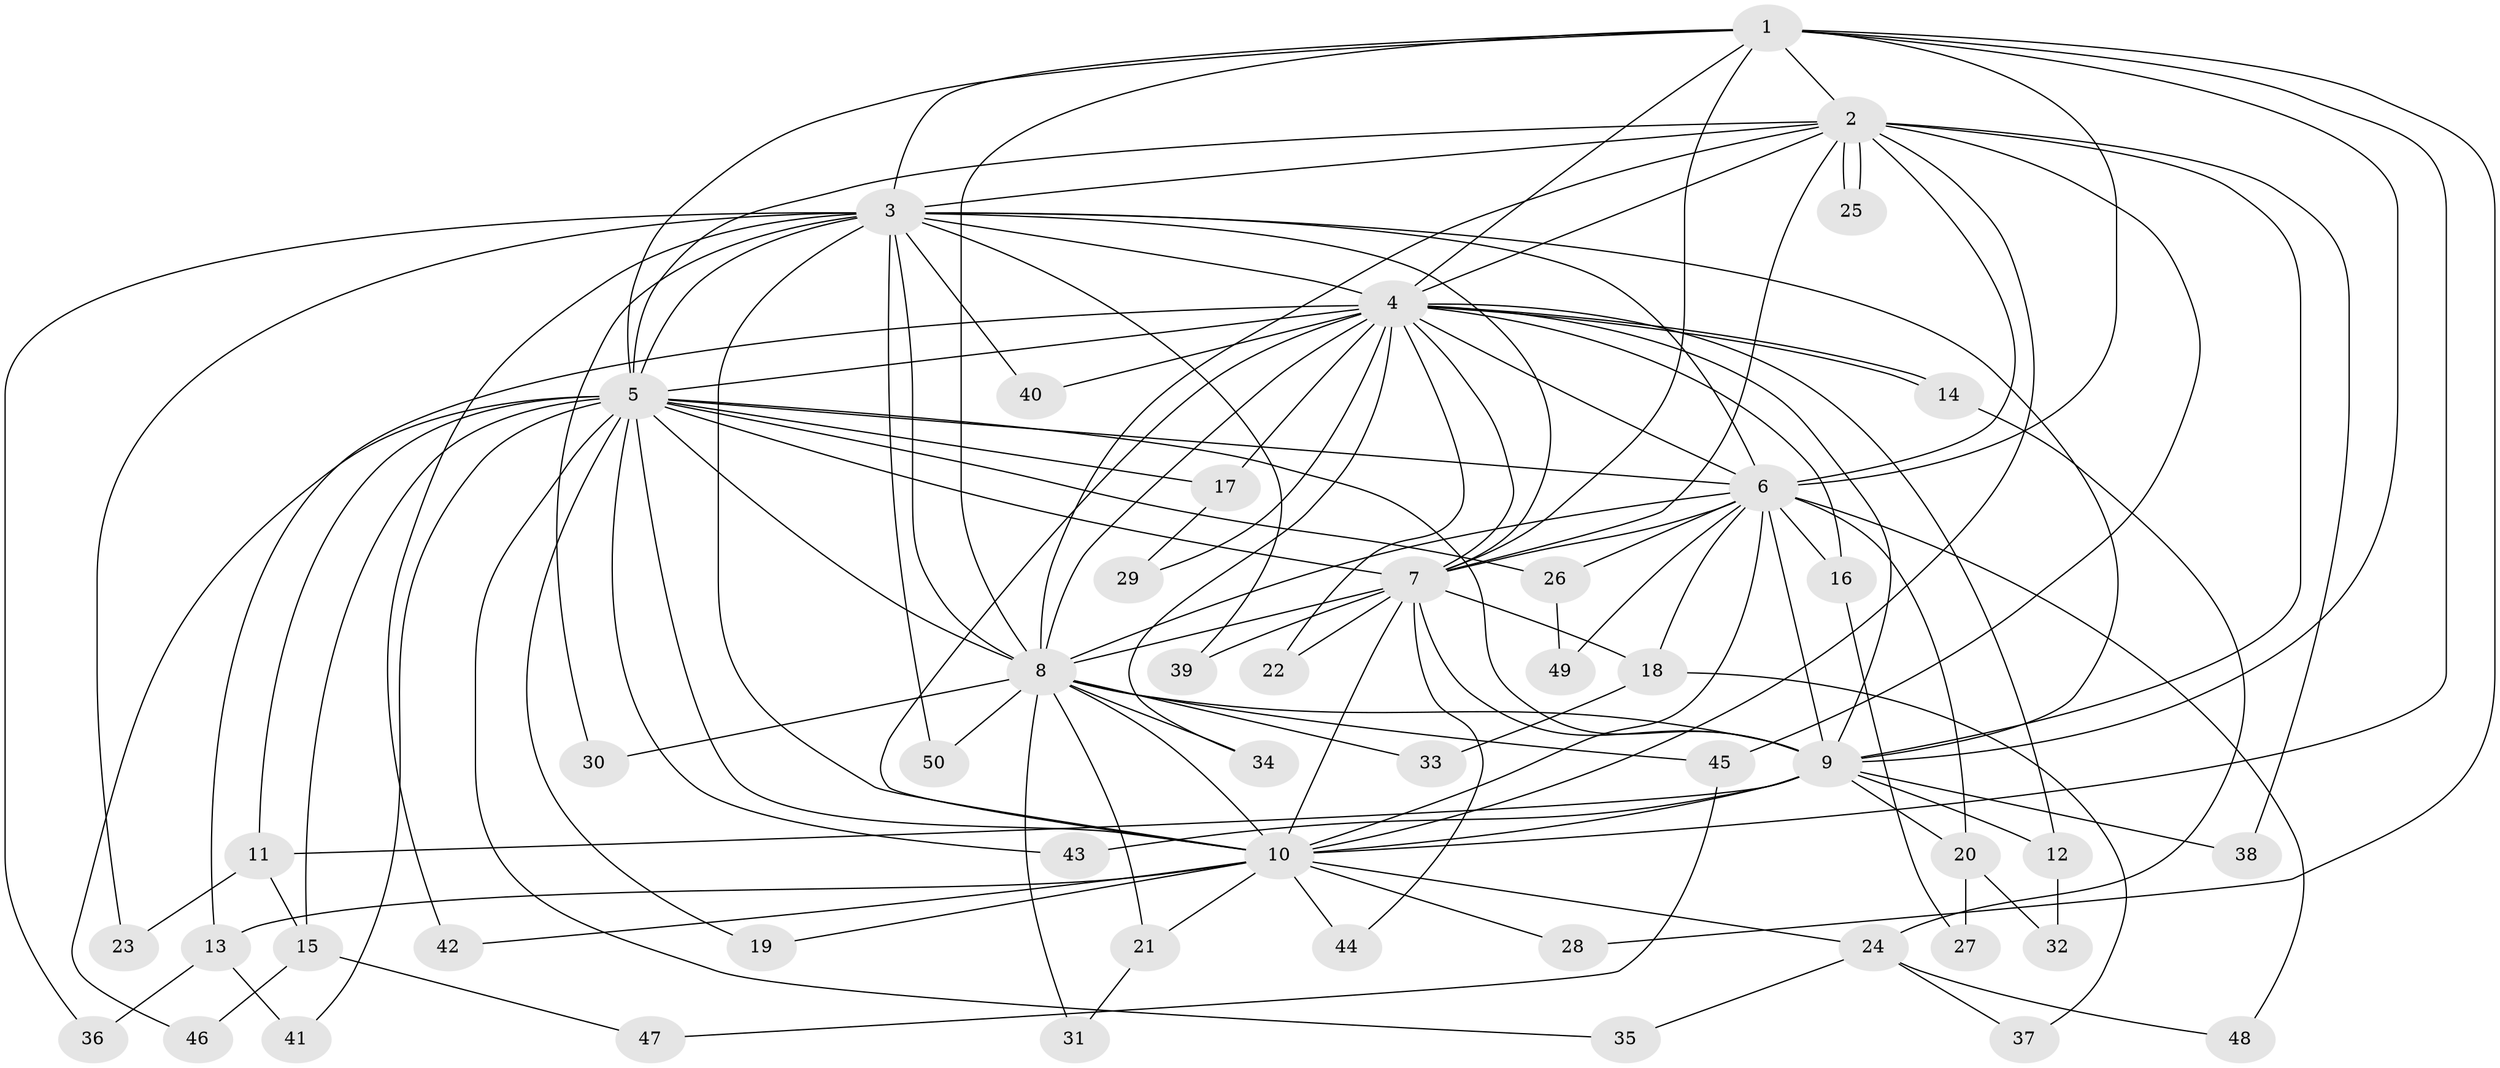 // Generated by graph-tools (version 1.1) at 2025/49/03/09/25 03:49:36]
// undirected, 50 vertices, 125 edges
graph export_dot {
graph [start="1"]
  node [color=gray90,style=filled];
  1;
  2;
  3;
  4;
  5;
  6;
  7;
  8;
  9;
  10;
  11;
  12;
  13;
  14;
  15;
  16;
  17;
  18;
  19;
  20;
  21;
  22;
  23;
  24;
  25;
  26;
  27;
  28;
  29;
  30;
  31;
  32;
  33;
  34;
  35;
  36;
  37;
  38;
  39;
  40;
  41;
  42;
  43;
  44;
  45;
  46;
  47;
  48;
  49;
  50;
  1 -- 2;
  1 -- 3;
  1 -- 4;
  1 -- 5;
  1 -- 6;
  1 -- 7;
  1 -- 8;
  1 -- 9;
  1 -- 10;
  1 -- 28;
  2 -- 3;
  2 -- 4;
  2 -- 5;
  2 -- 6;
  2 -- 7;
  2 -- 8;
  2 -- 9;
  2 -- 10;
  2 -- 25;
  2 -- 25;
  2 -- 38;
  2 -- 45;
  3 -- 4;
  3 -- 5;
  3 -- 6;
  3 -- 7;
  3 -- 8;
  3 -- 9;
  3 -- 10;
  3 -- 23;
  3 -- 30;
  3 -- 36;
  3 -- 39;
  3 -- 40;
  3 -- 42;
  3 -- 50;
  4 -- 5;
  4 -- 6;
  4 -- 7;
  4 -- 8;
  4 -- 9;
  4 -- 10;
  4 -- 12;
  4 -- 13;
  4 -- 14;
  4 -- 14;
  4 -- 16;
  4 -- 17;
  4 -- 22;
  4 -- 29;
  4 -- 34;
  4 -- 40;
  5 -- 6;
  5 -- 7;
  5 -- 8;
  5 -- 9;
  5 -- 10;
  5 -- 11;
  5 -- 15;
  5 -- 17;
  5 -- 19;
  5 -- 26;
  5 -- 35;
  5 -- 41;
  5 -- 43;
  5 -- 46;
  6 -- 7;
  6 -- 8;
  6 -- 9;
  6 -- 10;
  6 -- 16;
  6 -- 18;
  6 -- 20;
  6 -- 26;
  6 -- 48;
  6 -- 49;
  7 -- 8;
  7 -- 9;
  7 -- 10;
  7 -- 18;
  7 -- 22;
  7 -- 39;
  7 -- 44;
  8 -- 9;
  8 -- 10;
  8 -- 21;
  8 -- 30;
  8 -- 31;
  8 -- 33;
  8 -- 34;
  8 -- 45;
  8 -- 50;
  9 -- 10;
  9 -- 11;
  9 -- 12;
  9 -- 20;
  9 -- 38;
  9 -- 43;
  10 -- 13;
  10 -- 19;
  10 -- 21;
  10 -- 24;
  10 -- 28;
  10 -- 42;
  10 -- 44;
  11 -- 15;
  11 -- 23;
  12 -- 32;
  13 -- 36;
  13 -- 41;
  14 -- 24;
  15 -- 46;
  15 -- 47;
  16 -- 27;
  17 -- 29;
  18 -- 33;
  18 -- 37;
  20 -- 27;
  20 -- 32;
  21 -- 31;
  24 -- 35;
  24 -- 37;
  24 -- 48;
  26 -- 49;
  45 -- 47;
}
